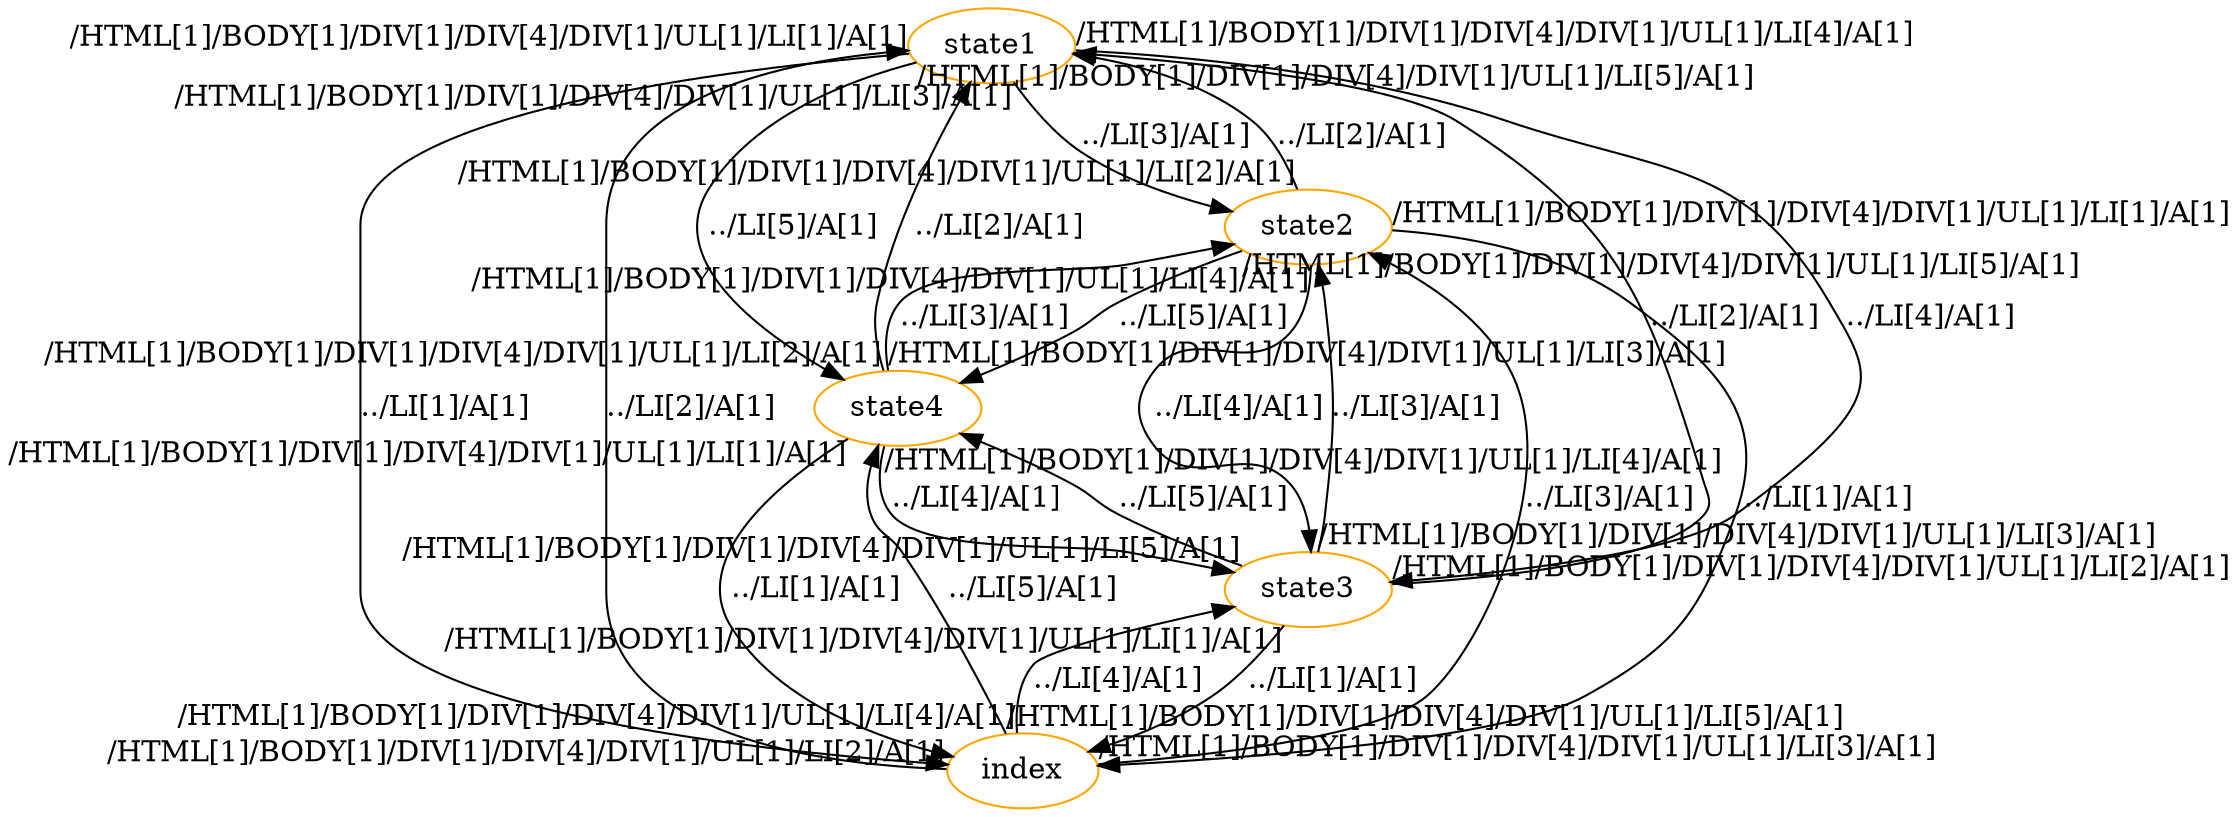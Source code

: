 digraph G {
  1 [ label="state1" color="orange" ];
  2 [ label="state2" color="orange" ];
  3 [ label="index" color="orange" ];
  4 [ label="state3" color="orange" ];
  5 [ label="state4" color="orange" ];
  3 -> 1 [ label="../LI[2]/A[1]" taillabel="/HTML[1]/BODY[1]/DIV[1]/DIV[4]/DIV[1]/UL[1]/LI[2]/A[1]" ];
  1 -> 3 [ label="../LI[1]/A[1]" taillabel="/HTML[1]/BODY[1]/DIV[1]/DIV[4]/DIV[1]/UL[1]/LI[1]/A[1]" ];
  1 -> 2 [ label="../LI[3]/A[1]" taillabel="/HTML[1]/BODY[1]/DIV[1]/DIV[4]/DIV[1]/UL[1]/LI[3]/A[1]" ];
  2 -> 3 [ label="../LI[1]/A[1]" taillabel="/HTML[1]/BODY[1]/DIV[1]/DIV[4]/DIV[1]/UL[1]/LI[1]/A[1]" ];
  2 -> 1 [ label="../LI[2]/A[1]" taillabel="/HTML[1]/BODY[1]/DIV[1]/DIV[4]/DIV[1]/UL[1]/LI[2]/A[1]" ];
  2 -> 4 [ label="../LI[4]/A[1]" taillabel="/HTML[1]/BODY[1]/DIV[1]/DIV[4]/DIV[1]/UL[1]/LI[4]/A[1]" ];
  4 -> 3 [ label="../LI[1]/A[1]" taillabel="/HTML[1]/BODY[1]/DIV[1]/DIV[4]/DIV[1]/UL[1]/LI[1]/A[1]" ];
  4 -> 1 [ label="../LI[2]/A[1]" taillabel="/HTML[1]/BODY[1]/DIV[1]/DIV[4]/DIV[1]/UL[1]/LI[2]/A[1]" ];
  4 -> 2 [ label="../LI[3]/A[1]" taillabel="/HTML[1]/BODY[1]/DIV[1]/DIV[4]/DIV[1]/UL[1]/LI[3]/A[1]" ];
  4 -> 5 [ label="../LI[5]/A[1]" taillabel="/HTML[1]/BODY[1]/DIV[1]/DIV[4]/DIV[1]/UL[1]/LI[5]/A[1]" ];
  5 -> 3 [ label="../LI[1]/A[1]" taillabel="/HTML[1]/BODY[1]/DIV[1]/DIV[4]/DIV[1]/UL[1]/LI[1]/A[1]" ];
  5 -> 1 [ label="../LI[2]/A[1]" taillabel="/HTML[1]/BODY[1]/DIV[1]/DIV[4]/DIV[1]/UL[1]/LI[2]/A[1]" ];
  5 -> 2 [ label="../LI[3]/A[1]" taillabel="/HTML[1]/BODY[1]/DIV[1]/DIV[4]/DIV[1]/UL[1]/LI[3]/A[1]" ];
  5 -> 4 [ label="../LI[4]/A[1]" taillabel="/HTML[1]/BODY[1]/DIV[1]/DIV[4]/DIV[1]/UL[1]/LI[4]/A[1]" ];
  2 -> 5 [ label="../LI[5]/A[1]" taillabel="/HTML[1]/BODY[1]/DIV[1]/DIV[4]/DIV[1]/UL[1]/LI[5]/A[1]" ];
  1 -> 4 [ label="../LI[4]/A[1]" taillabel="/HTML[1]/BODY[1]/DIV[1]/DIV[4]/DIV[1]/UL[1]/LI[4]/A[1]" ];
  1 -> 5 [ label="../LI[5]/A[1]" taillabel="/HTML[1]/BODY[1]/DIV[1]/DIV[4]/DIV[1]/UL[1]/LI[5]/A[1]" ];
  3 -> 2 [ label="../LI[3]/A[1]" taillabel="/HTML[1]/BODY[1]/DIV[1]/DIV[4]/DIV[1]/UL[1]/LI[3]/A[1]" ];
  3 -> 4 [ label="../LI[4]/A[1]" taillabel="/HTML[1]/BODY[1]/DIV[1]/DIV[4]/DIV[1]/UL[1]/LI[4]/A[1]" ];
  3 -> 5 [ label="../LI[5]/A[1]" taillabel="/HTML[1]/BODY[1]/DIV[1]/DIV[4]/DIV[1]/UL[1]/LI[5]/A[1]" ];
}
